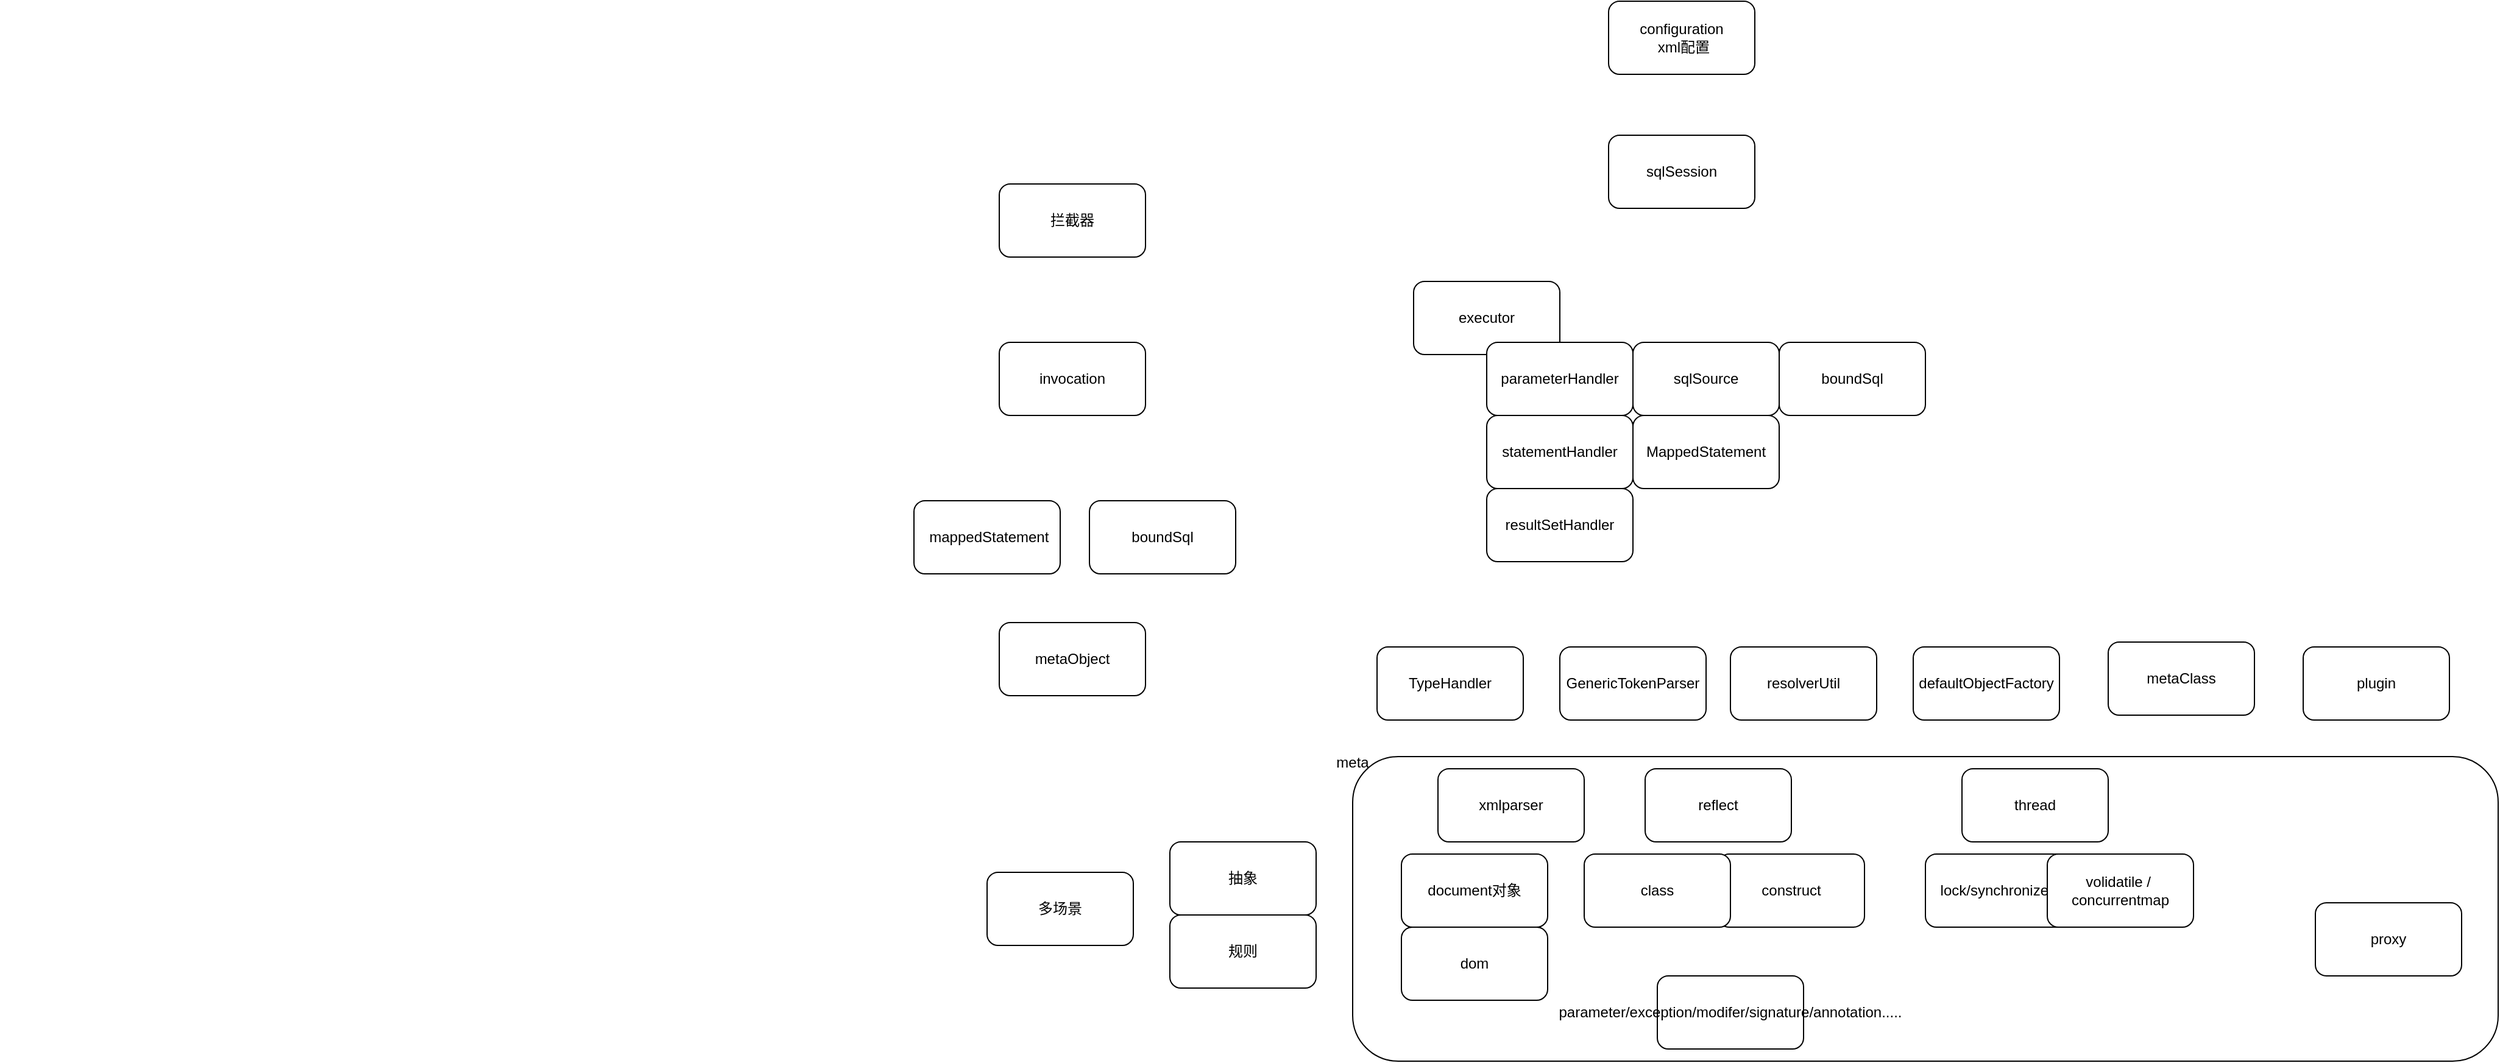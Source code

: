 <mxfile version="20.8.20" type="github">
  <diagram name="第 1 页" id="KmEm8IPTACJXXoBmaRpr">
    <mxGraphModel dx="1851" dy="495" grid="1" gridSize="10" guides="1" tooltips="1" connect="1" arrows="1" fold="1" page="1" pageScale="1" pageWidth="827" pageHeight="1169" math="0" shadow="0">
      <root>
        <mxCell id="0" />
        <mxCell id="1" parent="0" />
        <mxCell id="MKtZNP4OExzvPobhF5sk-25" value="" style="rounded=1;whiteSpace=wrap;html=1;" vertex="1" parent="1">
          <mxGeometry x="570" y="700" width="940" height="250" as="geometry" />
        </mxCell>
        <mxCell id="yX8TjpYVVg8i1SXCX33a-1" value="invocation" style="rounded=1;whiteSpace=wrap;html=1;" parent="1" vertex="1">
          <mxGeometry x="280" y="360" width="120" height="60" as="geometry" />
        </mxCell>
        <mxCell id="yX8TjpYVVg8i1SXCX33a-3" value="&amp;nbsp;mappedStatement" style="rounded=1;whiteSpace=wrap;html=1;" parent="1" vertex="1">
          <mxGeometry x="210" y="490" width="120" height="60" as="geometry" />
        </mxCell>
        <mxCell id="yX8TjpYVVg8i1SXCX33a-4" value="boundSql" style="rounded=1;whiteSpace=wrap;html=1;" parent="1" vertex="1">
          <mxGeometry x="354" y="490" width="120" height="60" as="geometry" />
        </mxCell>
        <mxCell id="yX8TjpYVVg8i1SXCX33a-5" value="metaObject" style="rounded=1;whiteSpace=wrap;html=1;" parent="1" vertex="1">
          <mxGeometry x="280" y="590" width="120" height="60" as="geometry" />
        </mxCell>
        <mxCell id="MKtZNP4OExzvPobhF5sk-1" value="拦截器" style="rounded=1;whiteSpace=wrap;html=1;" vertex="1" parent="1">
          <mxGeometry x="280" y="230" width="120" height="60" as="geometry" />
        </mxCell>
        <mxCell id="MKtZNP4OExzvPobhF5sk-2" value="" style="shape=image;verticalLabelPosition=bottom;labelBackgroundColor=default;verticalAlign=top;aspect=fixed;imageAspect=0;image=https://pdai.tech/images/mybatis/mybatis-y-arch-1.png;" vertex="1" parent="1">
          <mxGeometry x="-540" y="190" width="600.77" height="476" as="geometry" />
        </mxCell>
        <mxCell id="MKtZNP4OExzvPobhF5sk-3" value="sqlSession" style="rounded=1;whiteSpace=wrap;html=1;" vertex="1" parent="1">
          <mxGeometry x="780" y="190" width="120" height="60" as="geometry" />
        </mxCell>
        <mxCell id="MKtZNP4OExzvPobhF5sk-4" value="executor" style="rounded=1;whiteSpace=wrap;html=1;" vertex="1" parent="1">
          <mxGeometry x="620" y="310" width="120" height="60" as="geometry" />
        </mxCell>
        <mxCell id="MKtZNP4OExzvPobhF5sk-5" value="statementHandler" style="rounded=1;whiteSpace=wrap;html=1;" vertex="1" parent="1">
          <mxGeometry x="680" y="420" width="120" height="60" as="geometry" />
        </mxCell>
        <mxCell id="MKtZNP4OExzvPobhF5sk-6" value="parameterHandler" style="rounded=1;whiteSpace=wrap;html=1;" vertex="1" parent="1">
          <mxGeometry x="680" y="360" width="120" height="60" as="geometry" />
        </mxCell>
        <mxCell id="MKtZNP4OExzvPobhF5sk-7" value="resultSetHandler" style="rounded=1;whiteSpace=wrap;html=1;" vertex="1" parent="1">
          <mxGeometry x="680" y="480" width="120" height="60" as="geometry" />
        </mxCell>
        <mxCell id="MKtZNP4OExzvPobhF5sk-8" value="TypeHandler" style="rounded=1;whiteSpace=wrap;html=1;" vertex="1" parent="1">
          <mxGeometry x="590" y="610" width="120" height="60" as="geometry" />
        </mxCell>
        <mxCell id="MKtZNP4OExzvPobhF5sk-9" value="MappedStatement" style="rounded=1;whiteSpace=wrap;html=1;" vertex="1" parent="1">
          <mxGeometry x="800" y="420" width="120" height="60" as="geometry" />
        </mxCell>
        <mxCell id="MKtZNP4OExzvPobhF5sk-10" value="sqlSource" style="rounded=1;whiteSpace=wrap;html=1;" vertex="1" parent="1">
          <mxGeometry x="800" y="360" width="120" height="60" as="geometry" />
        </mxCell>
        <mxCell id="MKtZNP4OExzvPobhF5sk-11" value="boundSql" style="rounded=1;whiteSpace=wrap;html=1;" vertex="1" parent="1">
          <mxGeometry x="920" y="360" width="120" height="60" as="geometry" />
        </mxCell>
        <mxCell id="MKtZNP4OExzvPobhF5sk-12" value="configuration&lt;br&gt;&amp;nbsp;xml配置" style="rounded=1;whiteSpace=wrap;html=1;" vertex="1" parent="1">
          <mxGeometry x="780" y="80" width="120" height="60" as="geometry" />
        </mxCell>
        <mxCell id="MKtZNP4OExzvPobhF5sk-13" value="xmlparser" style="rounded=1;whiteSpace=wrap;html=1;" vertex="1" parent="1">
          <mxGeometry x="640" y="710" width="120" height="60" as="geometry" />
        </mxCell>
        <mxCell id="MKtZNP4OExzvPobhF5sk-14" value="dom" style="rounded=1;whiteSpace=wrap;html=1;" vertex="1" parent="1">
          <mxGeometry x="610" y="840" width="120" height="60" as="geometry" />
        </mxCell>
        <mxCell id="MKtZNP4OExzvPobhF5sk-15" value="reflect" style="rounded=1;whiteSpace=wrap;html=1;" vertex="1" parent="1">
          <mxGeometry x="810" y="710" width="120" height="60" as="geometry" />
        </mxCell>
        <mxCell id="MKtZNP4OExzvPobhF5sk-16" value="construct" style="rounded=1;whiteSpace=wrap;html=1;" vertex="1" parent="1">
          <mxGeometry x="870" y="780" width="120" height="60" as="geometry" />
        </mxCell>
        <mxCell id="MKtZNP4OExzvPobhF5sk-17" value="class" style="rounded=1;whiteSpace=wrap;html=1;" vertex="1" parent="1">
          <mxGeometry x="760" y="780" width="120" height="60" as="geometry" />
        </mxCell>
        <mxCell id="MKtZNP4OExzvPobhF5sk-18" value="parameter/exception/modifer/signature/annotation....." style="rounded=1;whiteSpace=wrap;html=1;" vertex="1" parent="1">
          <mxGeometry x="820" y="880" width="120" height="60" as="geometry" />
        </mxCell>
        <mxCell id="MKtZNP4OExzvPobhF5sk-19" value="thread" style="rounded=1;whiteSpace=wrap;html=1;" vertex="1" parent="1">
          <mxGeometry x="1070" y="710" width="120" height="60" as="geometry" />
        </mxCell>
        <mxCell id="MKtZNP4OExzvPobhF5sk-20" value="lock/synchronized" style="rounded=1;whiteSpace=wrap;html=1;" vertex="1" parent="1">
          <mxGeometry x="1040" y="780" width="120" height="60" as="geometry" />
        </mxCell>
        <mxCell id="MKtZNP4OExzvPobhF5sk-21" value="volidatile /&amp;nbsp; concurrentmap" style="rounded=1;whiteSpace=wrap;html=1;" vertex="1" parent="1">
          <mxGeometry x="1140" y="780" width="120" height="60" as="geometry" />
        </mxCell>
        <mxCell id="MKtZNP4OExzvPobhF5sk-22" value="多场景" style="rounded=1;whiteSpace=wrap;html=1;" vertex="1" parent="1">
          <mxGeometry x="270" y="795" width="120" height="60" as="geometry" />
        </mxCell>
        <mxCell id="MKtZNP4OExzvPobhF5sk-23" value="抽象" style="rounded=1;whiteSpace=wrap;html=1;" vertex="1" parent="1">
          <mxGeometry x="420" y="770" width="120" height="60" as="geometry" />
        </mxCell>
        <mxCell id="MKtZNP4OExzvPobhF5sk-24" value="规则" style="rounded=1;whiteSpace=wrap;html=1;" vertex="1" parent="1">
          <mxGeometry x="420" y="830" width="120" height="60" as="geometry" />
        </mxCell>
        <mxCell id="MKtZNP4OExzvPobhF5sk-26" value="meta" style="text;html=1;strokeColor=none;fillColor=none;align=center;verticalAlign=middle;whiteSpace=wrap;rounded=0;" vertex="1" parent="1">
          <mxGeometry x="540" y="690" width="60" height="30" as="geometry" />
        </mxCell>
        <mxCell id="MKtZNP4OExzvPobhF5sk-27" value="document对象" style="rounded=1;whiteSpace=wrap;html=1;" vertex="1" parent="1">
          <mxGeometry x="610" y="780" width="120" height="60" as="geometry" />
        </mxCell>
        <mxCell id="MKtZNP4OExzvPobhF5sk-28" value="GenericTokenParser" style="rounded=1;whiteSpace=wrap;html=1;" vertex="1" parent="1">
          <mxGeometry x="740" y="610" width="120" height="60" as="geometry" />
        </mxCell>
        <mxCell id="MKtZNP4OExzvPobhF5sk-29" value="resolverUtil" style="rounded=1;whiteSpace=wrap;html=1;" vertex="1" parent="1">
          <mxGeometry x="880" y="610" width="120" height="60" as="geometry" />
        </mxCell>
        <mxCell id="MKtZNP4OExzvPobhF5sk-30" value="defaultObjectFactory" style="rounded=1;whiteSpace=wrap;html=1;" vertex="1" parent="1">
          <mxGeometry x="1030" y="610" width="120" height="60" as="geometry" />
        </mxCell>
        <mxCell id="MKtZNP4OExzvPobhF5sk-31" value="metaClass" style="rounded=1;whiteSpace=wrap;html=1;" vertex="1" parent="1">
          <mxGeometry x="1190" y="606" width="120" height="60" as="geometry" />
        </mxCell>
        <mxCell id="MKtZNP4OExzvPobhF5sk-32" value="proxy" style="rounded=1;whiteSpace=wrap;html=1;" vertex="1" parent="1">
          <mxGeometry x="1360" y="820" width="120" height="60" as="geometry" />
        </mxCell>
        <mxCell id="MKtZNP4OExzvPobhF5sk-33" value="plugin" style="rounded=1;whiteSpace=wrap;html=1;" vertex="1" parent="1">
          <mxGeometry x="1350" y="610" width="120" height="60" as="geometry" />
        </mxCell>
      </root>
    </mxGraphModel>
  </diagram>
</mxfile>

